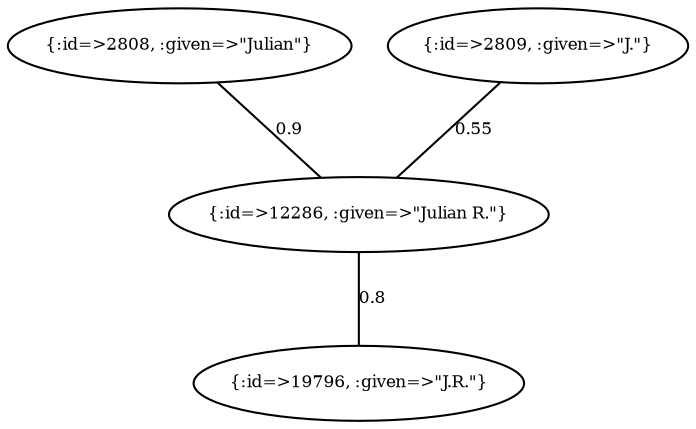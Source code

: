 graph Collector__WeightedGraph {
    "{:id=>2808, :given=>\"Julian\"}" [
        fontsize = 8,
        label = "{:id=>2808, :given=>\"Julian\"}"
    ]

    "{:id=>2809, :given=>\"J.\"}" [
        fontsize = 8,
        label = "{:id=>2809, :given=>\"J.\"}"
    ]

    "{:id=>12286, :given=>\"Julian R.\"}" [
        fontsize = 8,
        label = "{:id=>12286, :given=>\"Julian R.\"}"
    ]

    "{:id=>19796, :given=>\"J.R.\"}" [
        fontsize = 8,
        label = "{:id=>19796, :given=>\"J.R.\"}"
    ]

    "{:id=>2808, :given=>\"Julian\"}" -- "{:id=>12286, :given=>\"Julian R.\"}" [
        fontsize = 8,
        label = 0.9
    ]

    "{:id=>2809, :given=>\"J.\"}" -- "{:id=>12286, :given=>\"Julian R.\"}" [
        fontsize = 8,
        label = 0.55
    ]

    "{:id=>12286, :given=>\"Julian R.\"}" -- "{:id=>19796, :given=>\"J.R.\"}" [
        fontsize = 8,
        label = 0.8
    ]
}

